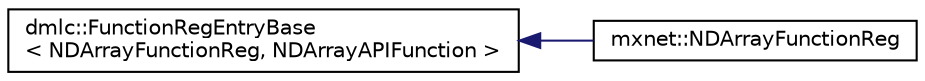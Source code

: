 digraph "Graphical Class Hierarchy"
{
 // LATEX_PDF_SIZE
  edge [fontname="Helvetica",fontsize="10",labelfontname="Helvetica",labelfontsize="10"];
  node [fontname="Helvetica",fontsize="10",shape=record];
  rankdir="LR";
  Node0 [label="dmlc::FunctionRegEntryBase\l\< NDArrayFunctionReg, NDArrayAPIFunction \>",height=0.2,width=0.4,color="black", fillcolor="white", style="filled",URL="$classdmlc_1_1FunctionRegEntryBase.html",tooltip=" "];
  Node0 -> Node1 [dir="back",color="midnightblue",fontsize="10",style="solid",fontname="Helvetica"];
  Node1 [label="mxnet::NDArrayFunctionReg",height=0.2,width=0.4,color="black", fillcolor="white", style="filled",URL="$structmxnet_1_1NDArrayFunctionReg.html",tooltip="Registry entry for NDArrayFunction."];
}
